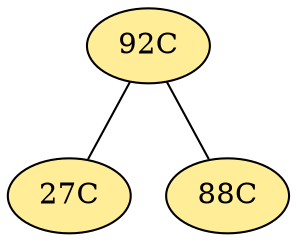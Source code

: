 // The Round Table
graph {
	"92C" [fillcolor="#FFED97" style=radial]
	"27C" [fillcolor="#FFED97" style=radial]
	"92C" -- "27C" [penwidth=1]
	"92C" [fillcolor="#FFED97" style=radial]
	"88C" [fillcolor="#FFED97" style=radial]
	"92C" -- "88C" [penwidth=1]
}
